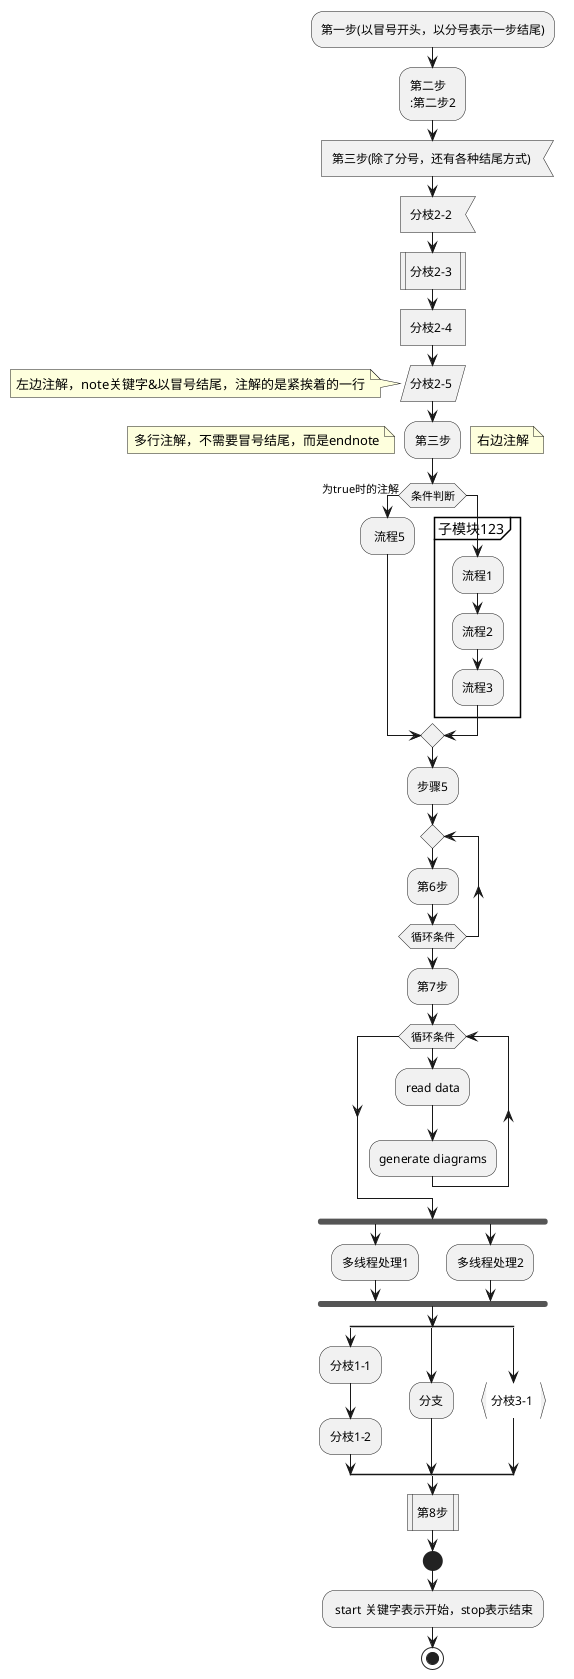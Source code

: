 @startuml

:第一步(以冒号开头，以分号表示一步结尾);
:第二步
:第二步2;
:第三步(除了分号，还有各种结尾方式) <
:分枝2-2 <
:分枝2-3 |
:分枝2-4 ]
:分枝2-5 /
note left: 左边注解，note关键字&以冒号结尾，注解的是紧挨着的一行
:第三步;
note right: 右边注解
note left
   多行注解，不需要冒号结尾，而是endnote
end note

if(条件判断) then (为true时的注解)
: 流程5;
else
   partition 子模块123 {
        :流程1;
        :流程2;
        :流程3;
   }
endif

:步骤5;
repeat
:第6步;
repeat while (循环条件)

:第7步;
while (循环条件)
:read data;
:generate diagrams;
endwhile

fork
:多线程处理1;
fork again
:多线程处理2;
end fork

split
:分枝1-1;
:分枝1-2;
split again
:分支;
split again
:分枝3-1 }
end split

:第8步|
start
: start 关键字表示开始，stop表示结束;
stop
@enduml
